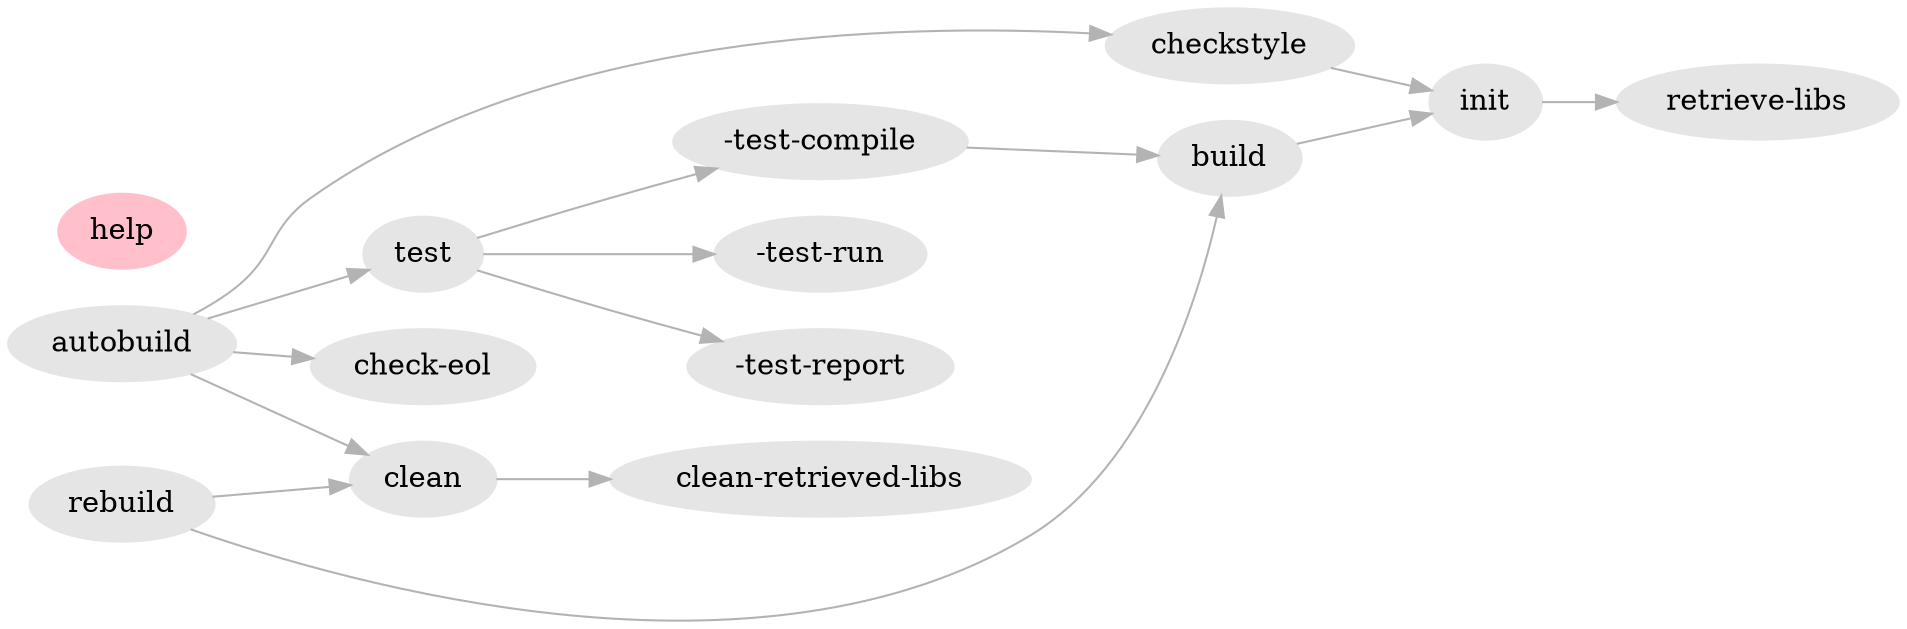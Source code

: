 digraph "G" {
    graph ["rankdir"="LR",];
    node ["URL"="javascript:alert('\T');","color"="grey90","style"="filled",];
    edge ["color"="gray70",];
    "init";
    "init" -> "retrieve-libs";
    "clean";
    "clean" -> "clean-retrieved-libs";
    "build";
    "build" -> "init";
    "rebuild";
    "rebuild" -> "clean";
    "rebuild" -> "build";
    "test";
    "test" -> "-test-compile";
    "test" -> "-test-run";
    "test" -> "-test-report";
    "retrieve-libs";
    "clean-retrieved-libs";
    "-test-compile";
    "-test-compile" -> "build";
    "-test-run";
    "-test-report";
    "checkstyle";
    "checkstyle" -> "init";
    "check-eol";
    "autobuild";
    "autobuild" -> "clean";
    "autobuild" -> "check-eol";
    "autobuild" -> "checkstyle";
    "autobuild" -> "test";
    "help" ["color"="pink",];
}
